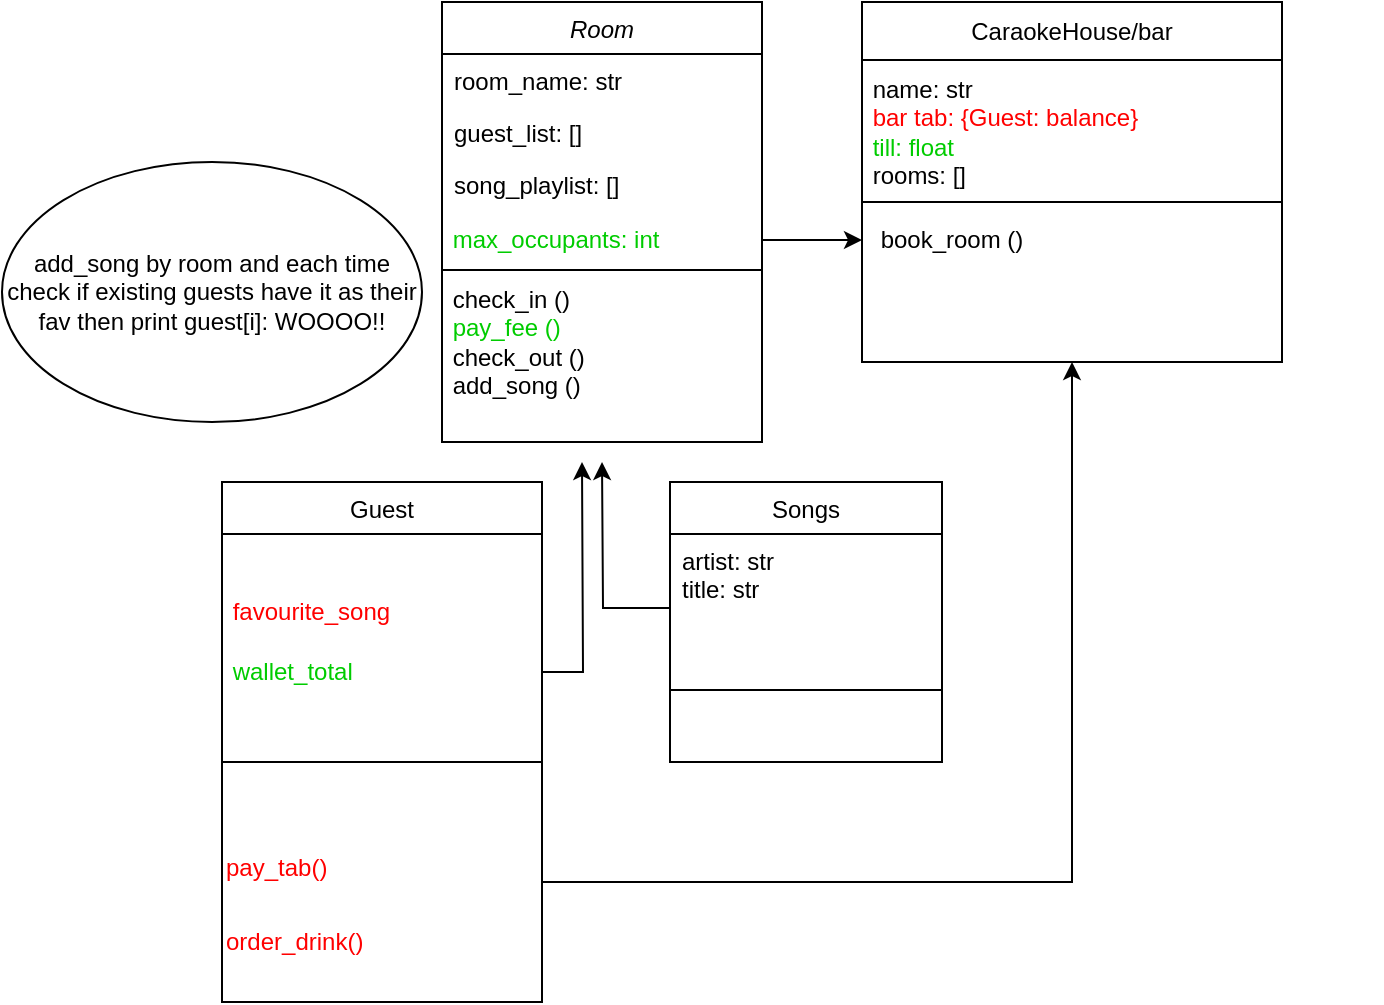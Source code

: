 <mxfile version="20.8.16" type="device"><diagram id="C5RBs43oDa-KdzZeNtuy" name="Page-1"><mxGraphModel dx="794" dy="501" grid="1" gridSize="10" guides="1" tooltips="1" connect="1" arrows="1" fold="1" page="1" pageScale="1" pageWidth="827" pageHeight="1169" background="none" math="0" shadow="0"><root><mxCell id="WIyWlLk6GJQsqaUBKTNV-0"/><mxCell id="WIyWlLk6GJQsqaUBKTNV-1" parent="WIyWlLk6GJQsqaUBKTNV-0"/><mxCell id="zkfFHV4jXpPFQw0GAbJ--0" value="Room" style="swimlane;fontStyle=2;align=center;verticalAlign=top;childLayout=stackLayout;horizontal=1;startSize=26;horizontalStack=0;resizeParent=1;resizeLast=0;collapsible=1;marginBottom=0;rounded=0;shadow=0;strokeWidth=1;" parent="WIyWlLk6GJQsqaUBKTNV-1" vertex="1"><mxGeometry x="220" y="120" width="160" height="134" as="geometry"><mxRectangle x="230" y="140" width="160" height="26" as="alternateBounds"/></mxGeometry></mxCell><mxCell id="zkfFHV4jXpPFQw0GAbJ--1" value="room_name: str" style="text;align=left;verticalAlign=top;spacingLeft=4;spacingRight=4;overflow=hidden;rotatable=0;points=[[0,0.5],[1,0.5]];portConstraint=eastwest;" parent="zkfFHV4jXpPFQw0GAbJ--0" vertex="1"><mxGeometry y="26" width="160" height="26" as="geometry"/></mxCell><mxCell id="zkfFHV4jXpPFQw0GAbJ--2" value="guest_list: []" style="text;align=left;verticalAlign=top;spacingLeft=4;spacingRight=4;overflow=hidden;rotatable=0;points=[[0,0.5],[1,0.5]];portConstraint=eastwest;rounded=0;shadow=0;html=0;" parent="zkfFHV4jXpPFQw0GAbJ--0" vertex="1"><mxGeometry y="52" width="160" height="26" as="geometry"/></mxCell><mxCell id="zkfFHV4jXpPFQw0GAbJ--3" value="song_playlist: []" style="text;align=left;verticalAlign=top;spacingLeft=4;spacingRight=4;overflow=hidden;rotatable=0;points=[[0,0.5],[1,0.5]];portConstraint=eastwest;rounded=0;shadow=0;html=0;" parent="zkfFHV4jXpPFQw0GAbJ--0" vertex="1"><mxGeometry y="78" width="160" height="26" as="geometry"/></mxCell><mxCell id="9Zc2Z_3T42MpPUSgfIlx-15" value="&lt;font color=&quot;#00cc00&quot;&gt;&amp;nbsp;max_occupants: int&lt;/font&gt;" style="text;html=1;strokeColor=none;fillColor=none;align=left;verticalAlign=middle;whiteSpace=wrap;rounded=0;" parent="zkfFHV4jXpPFQw0GAbJ--0" vertex="1"><mxGeometry y="104" width="160" height="30" as="geometry"/></mxCell><mxCell id="9Zc2Z_3T42MpPUSgfIlx-14" style="edgeStyle=orthogonalEdgeStyle;rounded=0;orthogonalLoop=1;jettySize=auto;html=1;" parent="WIyWlLk6GJQsqaUBKTNV-1" source="zkfFHV4jXpPFQw0GAbJ--6" target="9Zc2Z_3T42MpPUSgfIlx-7" edge="1"><mxGeometry relative="1" as="geometry"><mxPoint x="360" y="560" as="targetPoint"/><Array as="points"><mxPoint x="535" y="560"/></Array></mxGeometry></mxCell><mxCell id="zkfFHV4jXpPFQw0GAbJ--6" value="Guest" style="swimlane;fontStyle=0;align=center;verticalAlign=top;childLayout=stackLayout;horizontal=1;startSize=26;horizontalStack=0;resizeParent=1;resizeLast=0;collapsible=1;marginBottom=0;rounded=0;shadow=0;strokeWidth=1;" parent="WIyWlLk6GJQsqaUBKTNV-1" vertex="1"><mxGeometry x="110" y="360" width="160" height="260" as="geometry"><mxRectangle x="130" y="380" width="160" height="26" as="alternateBounds"/></mxGeometry></mxCell><mxCell id="zkfFHV4jXpPFQw0GAbJ--7" value="guest_name: str&#10;" style="text;align=left;verticalAlign=top;spacingLeft=4;spacingRight=4;overflow=hidden;rotatable=0;points=[[0,0.5],[1,0.5]];portConstraint=eastwest;fontColor=#FFFFFF;" parent="zkfFHV4jXpPFQw0GAbJ--6" vertex="1"><mxGeometry y="26" width="160" height="24" as="geometry"/></mxCell><mxCell id="9Zc2Z_3T42MpPUSgfIlx-8" value="&lt;font color=&quot;#ff0000&quot;&gt;&amp;nbsp;favourite_song&lt;/font&gt;" style="text;html=1;strokeColor=none;fillColor=none;align=left;verticalAlign=middle;whiteSpace=wrap;rounded=0;" parent="zkfFHV4jXpPFQw0GAbJ--6" vertex="1"><mxGeometry y="50" width="160" height="30" as="geometry"/></mxCell><mxCell id="9Zc2Z_3T42MpPUSgfIlx-12" style="edgeStyle=orthogonalEdgeStyle;rounded=0;orthogonalLoop=1;jettySize=auto;html=1;" parent="zkfFHV4jXpPFQw0GAbJ--6" source="9Zc2Z_3T42MpPUSgfIlx-9" edge="1"><mxGeometry relative="1" as="geometry"><mxPoint x="180" y="-10" as="targetPoint"/></mxGeometry></mxCell><mxCell id="9Zc2Z_3T42MpPUSgfIlx-9" value="&lt;font color=&quot;#00cc00&quot;&gt;&amp;nbsp;wallet_total&lt;/font&gt;" style="text;html=1;strokeColor=none;fillColor=none;align=left;verticalAlign=middle;whiteSpace=wrap;rounded=0;" parent="zkfFHV4jXpPFQw0GAbJ--6" vertex="1"><mxGeometry y="80" width="160" height="30" as="geometry"/></mxCell><mxCell id="zkfFHV4jXpPFQw0GAbJ--9" value="" style="line;html=1;strokeWidth=1;align=left;verticalAlign=middle;spacingTop=-1;spacingLeft=3;spacingRight=3;rotatable=0;labelPosition=right;points=[];portConstraint=eastwest;" parent="zkfFHV4jXpPFQw0GAbJ--6" vertex="1"><mxGeometry y="110" width="160" height="60" as="geometry"/></mxCell><mxCell id="9Zc2Z_3T42MpPUSgfIlx-11" value="&lt;font color=&quot;#ff0000&quot;&gt;pay_tab()&lt;/font&gt;" style="text;html=1;strokeColor=none;fillColor=none;align=left;verticalAlign=middle;whiteSpace=wrap;rounded=0;" parent="zkfFHV4jXpPFQw0GAbJ--6" vertex="1"><mxGeometry y="170" width="160" height="45" as="geometry"/></mxCell><mxCell id="9Zc2Z_3T42MpPUSgfIlx-10" value="&lt;font color=&quot;#ff0000&quot;&gt;order_drink()&lt;/font&gt;" style="text;html=1;align=left;verticalAlign=middle;resizable=0;points=[];autosize=1;strokeColor=none;fillColor=none;rotation=0;" parent="zkfFHV4jXpPFQw0GAbJ--6" vertex="1"><mxGeometry y="215" width="160" height="30" as="geometry"/></mxCell><mxCell id="zkfFHV4jXpPFQw0GAbJ--13" value="Songs" style="swimlane;fontStyle=0;align=center;verticalAlign=top;childLayout=stackLayout;horizontal=1;startSize=26;horizontalStack=0;resizeParent=1;resizeLast=0;collapsible=1;marginBottom=0;rounded=0;shadow=0;strokeWidth=1;" parent="WIyWlLk6GJQsqaUBKTNV-1" vertex="1"><mxGeometry x="334" y="360" width="136" height="140" as="geometry"><mxRectangle x="340" y="380" width="170" height="26" as="alternateBounds"/></mxGeometry></mxCell><mxCell id="9Zc2Z_3T42MpPUSgfIlx-13" style="edgeStyle=orthogonalEdgeStyle;rounded=0;orthogonalLoop=1;jettySize=auto;html=1;" parent="zkfFHV4jXpPFQw0GAbJ--13" source="zkfFHV4jXpPFQw0GAbJ--14" edge="1"><mxGeometry relative="1" as="geometry"><mxPoint x="-34" y="-10" as="targetPoint"/></mxGeometry></mxCell><mxCell id="zkfFHV4jXpPFQw0GAbJ--14" value="artist: str&#10;title: str" style="text;align=left;verticalAlign=top;spacingLeft=4;spacingRight=4;overflow=hidden;rotatable=0;points=[[0,0.5],[1,0.5]];portConstraint=eastwest;" parent="zkfFHV4jXpPFQw0GAbJ--13" vertex="1"><mxGeometry y="26" width="136" height="74" as="geometry"/></mxCell><mxCell id="zkfFHV4jXpPFQw0GAbJ--15" value="" style="line;html=1;strokeWidth=1;align=left;verticalAlign=middle;spacingTop=-1;spacingLeft=3;spacingRight=3;rotatable=0;labelPosition=right;points=[];portConstraint=eastwest;" parent="zkfFHV4jXpPFQw0GAbJ--13" vertex="1"><mxGeometry y="100" width="136" height="8" as="geometry"/></mxCell><mxCell id="9Zc2Z_3T42MpPUSgfIlx-4" value="CaraokeHouse/bar" style="rounded=0;whiteSpace=wrap;html=1;" parent="WIyWlLk6GJQsqaUBKTNV-1" vertex="1"><mxGeometry x="430" y="120" width="210" height="30" as="geometry"/></mxCell><mxCell id="9Zc2Z_3T42MpPUSgfIlx-5" value="&amp;nbsp;name: str&lt;br&gt;&lt;font color=&quot;#ff0000&quot;&gt;&amp;nbsp;bar tab: {Guest: balance}&lt;/font&gt;&lt;br&gt;&lt;font color=&quot;#00cc00&quot;&gt;&amp;nbsp;till: float&lt;br&gt;&lt;/font&gt;&lt;font color=&quot;#ff0000&quot;&gt;&amp;nbsp;&lt;/font&gt;rooms: []" style="rounded=0;whiteSpace=wrap;html=1;align=left;" parent="WIyWlLk6GJQsqaUBKTNV-1" vertex="1"><mxGeometry x="430" y="149" width="210" height="71" as="geometry"/></mxCell><mxCell id="9Zc2Z_3T42MpPUSgfIlx-6" value="add_song by room and each time check if existing guests have it as their fav then print guest[i]: WOOOO!!" style="ellipse;whiteSpace=wrap;html=1;" parent="WIyWlLk6GJQsqaUBKTNV-1" vertex="1"><mxGeometry y="200" width="210" height="130" as="geometry"/></mxCell><mxCell id="9Zc2Z_3T42MpPUSgfIlx-7" value="" style="rounded=0;whiteSpace=wrap;html=1;align=left;" parent="WIyWlLk6GJQsqaUBKTNV-1" vertex="1"><mxGeometry x="430" y="220" width="210" height="80" as="geometry"/></mxCell><mxCell id="9Zc2Z_3T42MpPUSgfIlx-16" value="" style="rounded=0;whiteSpace=wrap;html=1;" parent="WIyWlLk6GJQsqaUBKTNV-1" vertex="1"><mxGeometry x="220" y="254" width="160" height="86" as="geometry"/></mxCell><mxCell id="9Zc2Z_3T42MpPUSgfIlx-17" value="&amp;nbsp;check_in ()&lt;br&gt;&lt;font color=&quot;#00cc00&quot;&gt;&amp;nbsp;pay_fee ()&lt;br style=&quot;border-color: var(--border-color); padding: 0px; margin: 0px;&quot;&gt;&lt;/font&gt;&lt;span style=&quot;&quot;&gt;&amp;nbsp;check_out ()&lt;/span&gt;&lt;br style=&quot;border-color: var(--border-color); padding: 0px; margin: 0px;&quot;&gt;&lt;span style=&quot;&quot;&gt;&amp;nbsp;add_song ()&lt;/span&gt;" style="text;html=1;strokeColor=none;fillColor=none;align=left;verticalAlign=middle;whiteSpace=wrap;rounded=0;" parent="WIyWlLk6GJQsqaUBKTNV-1" vertex="1"><mxGeometry x="220" y="260" width="160" height="60" as="geometry"/></mxCell><mxCell id="9Zc2Z_3T42MpPUSgfIlx-22" style="edgeStyle=orthogonalEdgeStyle;rounded=0;orthogonalLoop=1;jettySize=auto;html=1;entryX=0;entryY=0.5;entryDx=0;entryDy=0;" parent="WIyWlLk6GJQsqaUBKTNV-1" source="9Zc2Z_3T42MpPUSgfIlx-15" target="9Zc2Z_3T42MpPUSgfIlx-23" edge="1"><mxGeometry relative="1" as="geometry"/></mxCell><mxCell id="9Zc2Z_3T42MpPUSgfIlx-23" value="book_room ()" style="text;html=1;strokeColor=none;fillColor=none;align=center;verticalAlign=middle;whiteSpace=wrap;rounded=0;" parent="WIyWlLk6GJQsqaUBKTNV-1" vertex="1"><mxGeometry x="430" y="224" width="90" height="30" as="geometry"/></mxCell><mxCell id="LG9z1ah_0QZFXAHit0l1-0" value="&lt;font color=&quot;#0000ff&quot;&gt;&lt;br&gt;&lt;/font&gt;" style="text;html=1;align=center;verticalAlign=middle;resizable=0;points=[];autosize=1;strokeColor=none;fillColor=none;fontColor=#00CC00;" vertex="1" parent="WIyWlLk6GJQsqaUBKTNV-1"><mxGeometry x="670" y="465" width="20" height="30" as="geometry"/></mxCell></root></mxGraphModel></diagram></mxfile>